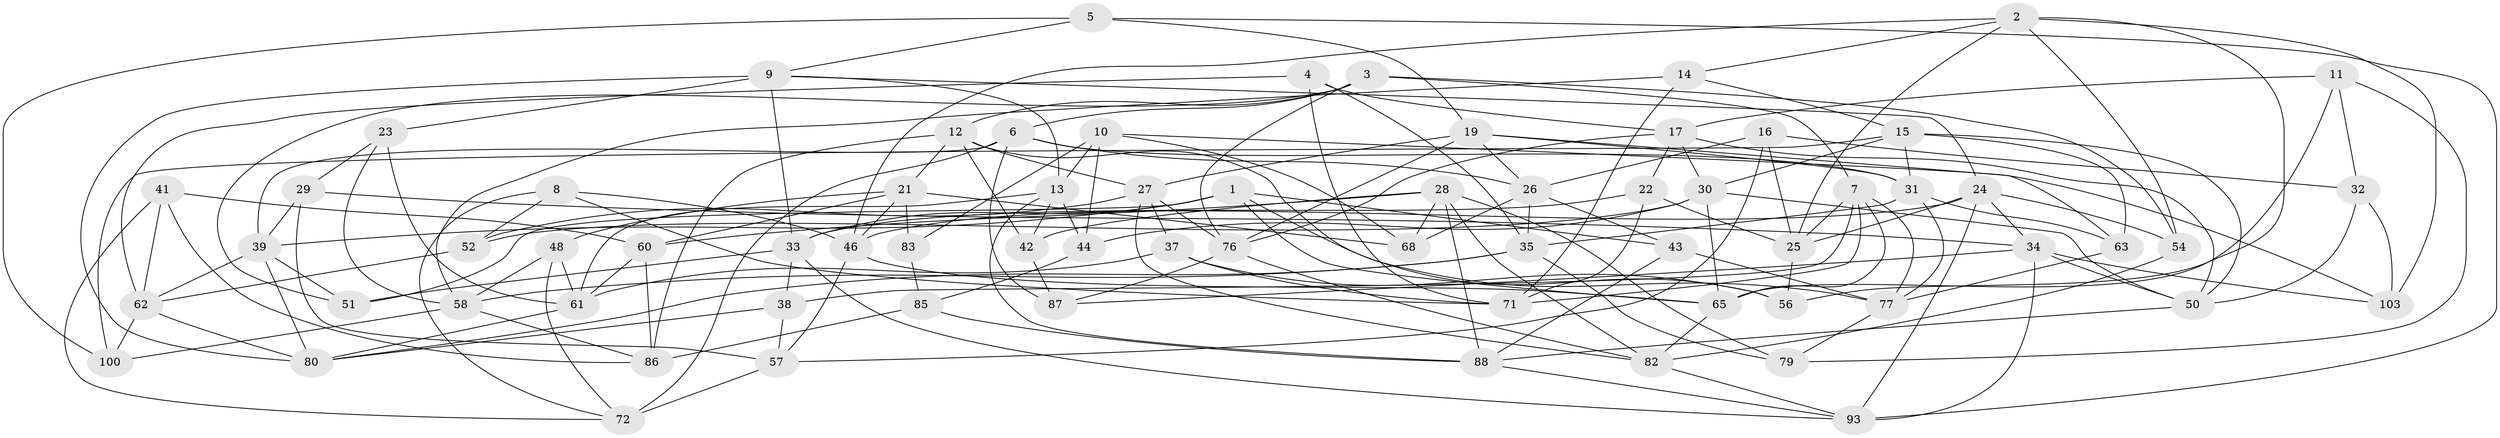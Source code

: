 // Generated by graph-tools (version 1.1) at 2025/24/03/03/25 07:24:30]
// undirected, 70 vertices, 178 edges
graph export_dot {
graph [start="1"]
  node [color=gray90,style=filled];
  1 [super="+47"];
  2 [super="+66"];
  3 [super="+102"];
  4;
  5;
  6 [super="+107"];
  7 [super="+55"];
  8;
  9 [super="+81"];
  10 [super="+69"];
  11;
  12 [super="+20"];
  13 [super="+108"];
  14;
  15 [super="+18"];
  16;
  17 [super="+110"];
  19 [super="+64"];
  21 [super="+53"];
  22;
  23;
  24 [super="+97"];
  25 [super="+59"];
  26 [super="+89"];
  27 [super="+104"];
  28 [super="+45"];
  29;
  30 [super="+106"];
  31 [super="+101"];
  32;
  33 [super="+49"];
  34 [super="+36"];
  35 [super="+98"];
  37;
  38;
  39 [super="+40"];
  41;
  42;
  43;
  44;
  46 [super="+78"];
  48;
  50 [super="+70"];
  51;
  52;
  54;
  56;
  57 [super="+111"];
  58 [super="+92"];
  60 [super="+73"];
  61 [super="+75"];
  62 [super="+84"];
  63;
  65 [super="+67"];
  68;
  71 [super="+74"];
  72 [super="+99"];
  76 [super="+96"];
  77 [super="+109"];
  79;
  80 [super="+94"];
  82 [super="+90"];
  83;
  85;
  86 [super="+91"];
  87;
  88 [super="+95"];
  93 [super="+105"];
  100;
  103;
  1 -- 43;
  1 -- 65;
  1 -- 77;
  1 -- 51;
  1 -- 33;
  1 -- 39;
  2 -- 54;
  2 -- 56;
  2 -- 25;
  2 -- 46;
  2 -- 14;
  2 -- 103;
  3 -- 12;
  3 -- 7;
  3 -- 51;
  3 -- 76;
  3 -- 54;
  3 -- 6;
  4 -- 71;
  4 -- 17;
  4 -- 35;
  4 -- 62;
  5 -- 93;
  5 -- 19;
  5 -- 9;
  5 -- 100;
  6 -- 26;
  6 -- 39;
  6 -- 72;
  6 -- 87;
  6 -- 31;
  7 -- 38;
  7 -- 25;
  7 -- 77;
  7 -- 71;
  7 -- 65;
  8 -- 52;
  8 -- 71;
  8 -- 72;
  8 -- 46;
  9 -- 24;
  9 -- 23;
  9 -- 80;
  9 -- 13;
  9 -- 33;
  10 -- 44;
  10 -- 83 [weight=2];
  10 -- 68;
  10 -- 103;
  10 -- 13;
  11 -- 79;
  11 -- 32;
  11 -- 17;
  11 -- 65;
  12 -- 42;
  12 -- 27;
  12 -- 56;
  12 -- 21;
  12 -- 86;
  13 -- 44;
  13 -- 42;
  13 -- 61;
  13 -- 88;
  14 -- 15;
  14 -- 71;
  14 -- 58;
  15 -- 50;
  15 -- 63;
  15 -- 100;
  15 -- 30;
  15 -- 31;
  16 -- 32;
  16 -- 26;
  16 -- 25;
  16 -- 57;
  17 -- 30;
  17 -- 22;
  17 -- 76;
  17 -- 50;
  19 -- 76;
  19 -- 27;
  19 -- 26;
  19 -- 63;
  19 -- 31;
  21 -- 48;
  21 -- 83;
  21 -- 68;
  21 -- 60;
  21 -- 46;
  22 -- 71;
  22 -- 25;
  22 -- 33;
  23 -- 29;
  23 -- 61;
  23 -- 58;
  24 -- 54;
  24 -- 46;
  24 -- 25;
  24 -- 93;
  24 -- 34;
  25 -- 56;
  26 -- 68;
  26 -- 43;
  26 -- 35;
  27 -- 37;
  27 -- 82;
  27 -- 52;
  27 -- 76;
  28 -- 42;
  28 -- 79;
  28 -- 60;
  28 -- 68;
  28 -- 82;
  28 -- 88;
  29 -- 34;
  29 -- 57;
  29 -- 39;
  30 -- 65;
  30 -- 50;
  30 -- 52;
  30 -- 44;
  31 -- 35;
  31 -- 77;
  31 -- 63;
  32 -- 103;
  32 -- 50;
  33 -- 51;
  33 -- 38;
  33 -- 93;
  34 -- 87;
  34 -- 93;
  34 -- 50;
  34 -- 103;
  35 -- 80;
  35 -- 58;
  35 -- 79;
  37 -- 56;
  37 -- 61;
  37 -- 71;
  38 -- 80;
  38 -- 57;
  39 -- 80;
  39 -- 51;
  39 -- 62;
  41 -- 60;
  41 -- 72;
  41 -- 62;
  41 -- 86;
  42 -- 87;
  43 -- 88;
  43 -- 77;
  44 -- 85;
  46 -- 57;
  46 -- 65;
  48 -- 72;
  48 -- 61;
  48 -- 58;
  50 -- 88;
  52 -- 62;
  54 -- 82;
  57 -- 72 [weight=2];
  58 -- 86;
  58 -- 100;
  60 -- 86 [weight=2];
  60 -- 61;
  61 -- 80;
  62 -- 100;
  62 -- 80;
  63 -- 77;
  65 -- 82;
  76 -- 87;
  76 -- 82;
  77 -- 79;
  82 -- 93;
  83 -- 85;
  85 -- 88;
  85 -- 86;
  88 -- 93;
}
